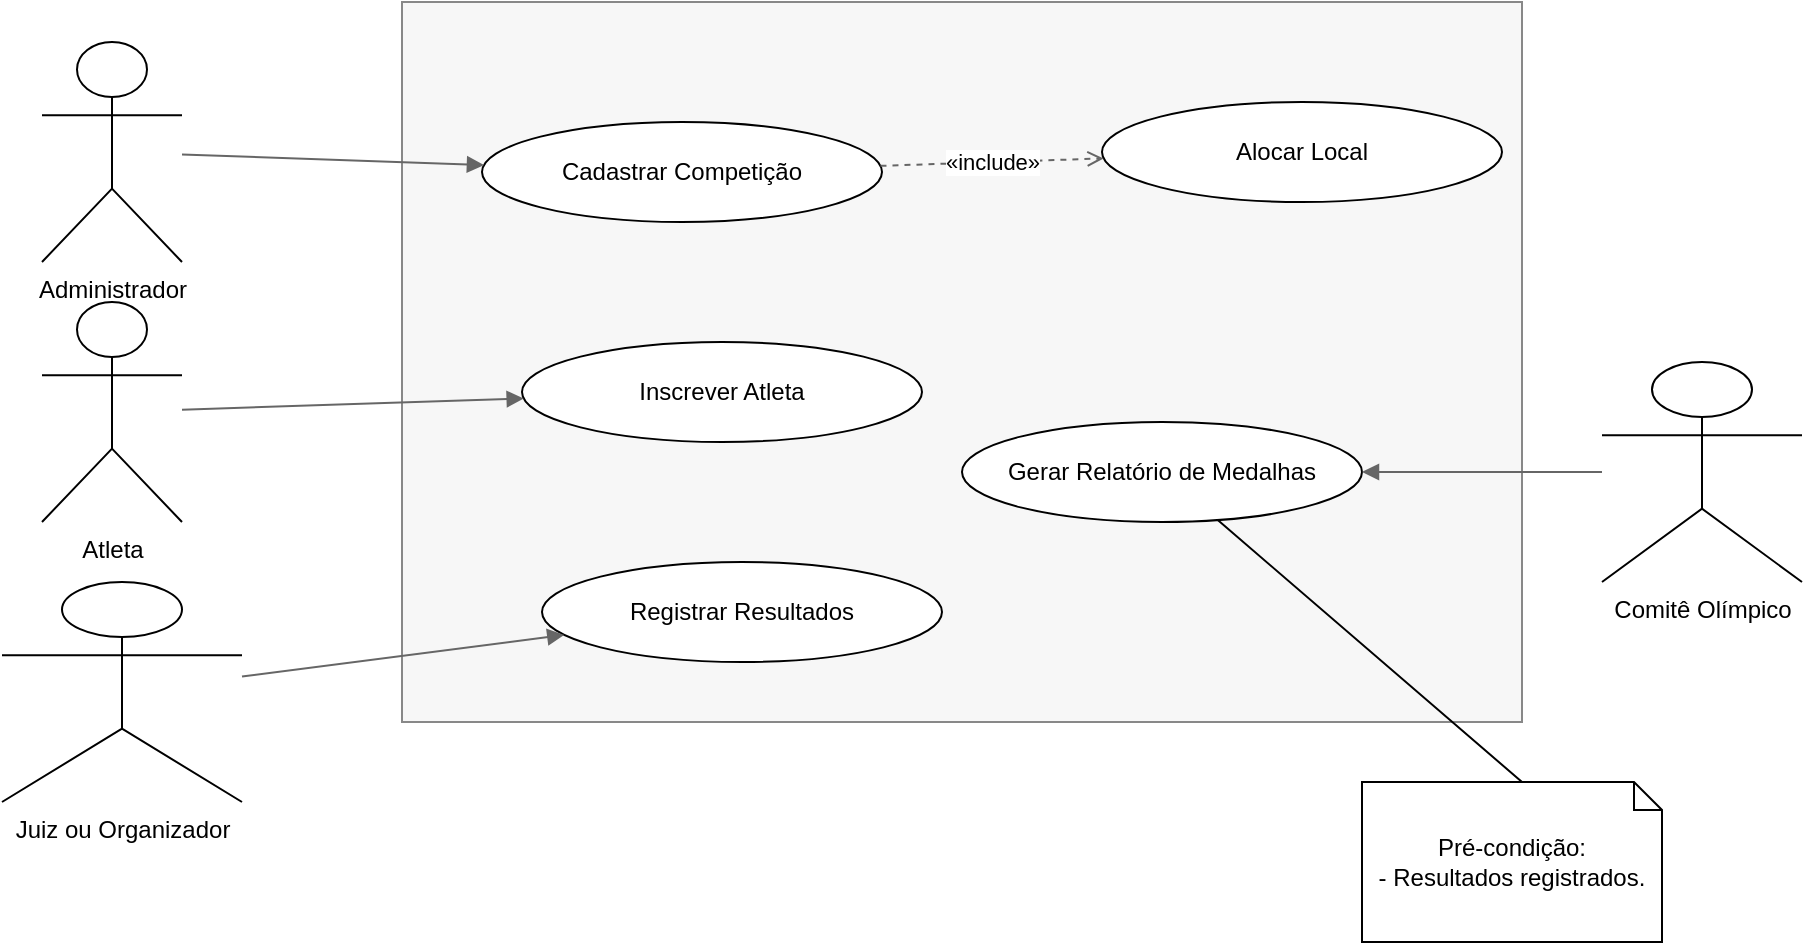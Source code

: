 <mxfile version="28.2.7">
  <diagram name="Diagrama de Caso de Uso" id="NHpy0HZfZ8OJ4K8esoG-">
    <mxGraphModel grid="1" page="1" gridSize="10" guides="1" tooltips="1" connect="1" arrows="1" fold="1" pageScale="1" pageWidth="827" pageHeight="1169" math="0" shadow="0">
      <root>
        <mxCell id="0" />
        <mxCell id="1" parent="0" />
        <mxCell id="h9Paz5Mqgd37tNGx148v-1" value="" style="shape=rectangle;rounded=0;whiteSpace=wrap;strokeColor=#888888;fillColor=#F7F7F7;" vertex="1" parent="1">
          <mxGeometry x="220" y="40" width="560" height="360" as="geometry" />
        </mxCell>
        <mxCell id="h9Paz5Mqgd37tNGx148v-2" value="Cadastrar Competição" style="ellipse;whiteSpace=wrap;html=1;" vertex="1" parent="h9Paz5Mqgd37tNGx148v-1">
          <mxGeometry x="40" y="60" width="200" height="50" as="geometry" />
        </mxCell>
        <mxCell id="h9Paz5Mqgd37tNGx148v-3" value="Alocar Local" style="ellipse;whiteSpace=wrap;html=1;" vertex="1" parent="h9Paz5Mqgd37tNGx148v-1">
          <mxGeometry x="350" y="50" width="200" height="50" as="geometry" />
        </mxCell>
        <mxCell id="h9Paz5Mqgd37tNGx148v-4" value="Inscrever Atleta" style="ellipse;whiteSpace=wrap;html=1;" vertex="1" parent="h9Paz5Mqgd37tNGx148v-1">
          <mxGeometry x="60" y="170" width="200" height="50" as="geometry" />
        </mxCell>
        <mxCell id="h9Paz5Mqgd37tNGx148v-5" value="Registrar Resultados" style="ellipse;whiteSpace=wrap;html=1;" vertex="1" parent="h9Paz5Mqgd37tNGx148v-1">
          <mxGeometry x="70" y="280" width="200" height="50" as="geometry" />
        </mxCell>
        <mxCell id="h9Paz5Mqgd37tNGx148v-6" value="Gerar Relatório de Medalhas" style="ellipse;whiteSpace=wrap;html=1;" vertex="1" parent="h9Paz5Mqgd37tNGx148v-1">
          <mxGeometry x="280" y="210" width="200" height="50" as="geometry" />
        </mxCell>
        <mxCell id="h9Paz5Mqgd37tNGx148v-7" value="&amp;laquo;include&amp;raquo;" style="endArrow=open;dashed=1;html=1;strokeColor=#666666;" edge="1" parent="h9Paz5Mqgd37tNGx148v-1" source="h9Paz5Mqgd37tNGx148v-2" target="h9Paz5Mqgd37tNGx148v-3">
          <mxGeometry relative="1" as="geometry" />
        </mxCell>
        <mxCell id="h9Paz5Mqgd37tNGx148v-9" value="Administrador" style="shape=umlActor;verticalLabelPosition=bottom;verticalAlign=top;html=1;" vertex="1" parent="1">
          <mxGeometry x="40" y="60" width="70" height="110" as="geometry" />
        </mxCell>
        <mxCell id="h9Paz5Mqgd37tNGx148v-10" value="Atleta" style="shape=umlActor;verticalLabelPosition=bottom;verticalAlign=top;html=1;" vertex="1" parent="1">
          <mxGeometry x="40" y="190" width="70" height="110" as="geometry" />
        </mxCell>
        <mxCell id="h9Paz5Mqgd37tNGx148v-11" value="Juiz ou Organizador" style="shape=umlActor;verticalLabelPosition=bottom;verticalAlign=top;html=1;" vertex="1" parent="1">
          <mxGeometry x="20" y="330" width="120" height="110" as="geometry" />
        </mxCell>
        <mxCell id="h9Paz5Mqgd37tNGx148v-12" value="Comitê Olímpico" style="shape=umlActor;verticalLabelPosition=bottom;verticalAlign=top;html=1;" vertex="1" parent="1">
          <mxGeometry x="820" y="220" width="100" height="110" as="geometry" />
        </mxCell>
        <mxCell id="h9Paz5Mqgd37tNGx148v-13" style="endArrow=block;html=1;strokeColor=#666666;" edge="1" parent="1" source="h9Paz5Mqgd37tNGx148v-9" target="h9Paz5Mqgd37tNGx148v-2">
          <mxGeometry relative="1" as="geometry" />
        </mxCell>
        <mxCell id="h9Paz5Mqgd37tNGx148v-14" style="endArrow=block;html=1;strokeColor=#666666;" edge="1" parent="1" source="h9Paz5Mqgd37tNGx148v-10" target="h9Paz5Mqgd37tNGx148v-4">
          <mxGeometry relative="1" as="geometry" />
        </mxCell>
        <mxCell id="h9Paz5Mqgd37tNGx148v-15" style="endArrow=block;html=1;strokeColor=#666666;" edge="1" parent="1" source="h9Paz5Mqgd37tNGx148v-11" target="h9Paz5Mqgd37tNGx148v-5">
          <mxGeometry relative="1" as="geometry" />
        </mxCell>
        <mxCell id="h9Paz5Mqgd37tNGx148v-16" style="endArrow=block;html=1;strokeColor=#666666;" edge="1" parent="1" source="h9Paz5Mqgd37tNGx148v-12" target="h9Paz5Mqgd37tNGx148v-6">
          <mxGeometry relative="1" as="geometry" />
        </mxCell>
        <mxCell id="h9Paz5Mqgd37tNGx148v-8" value="Pré-condição:&#xa;- Resultados registrados." style="shape=note;whiteSpace=wrap;html=1;size=14;" vertex="1" parent="1">
          <mxGeometry x="700" y="430" width="150" height="80" as="geometry" />
        </mxCell>
        <mxCell id="TMdtJrhgadJ7ampUln0h-2" value="" style="endArrow=none;html=1;rounded=0;exitX=0.5;exitY=0;exitDx=0;exitDy=0;exitPerimeter=0;" edge="1" parent="1" source="h9Paz5Mqgd37tNGx148v-8" target="h9Paz5Mqgd37tNGx148v-6">
          <mxGeometry width="50" height="50" relative="1" as="geometry">
            <mxPoint x="450" y="320" as="sourcePoint" />
            <mxPoint x="500" y="270" as="targetPoint" />
            <Array as="points">
              <mxPoint x="780" y="430" />
            </Array>
          </mxGeometry>
        </mxCell>
      </root>
    </mxGraphModel>
  </diagram>
</mxfile>
